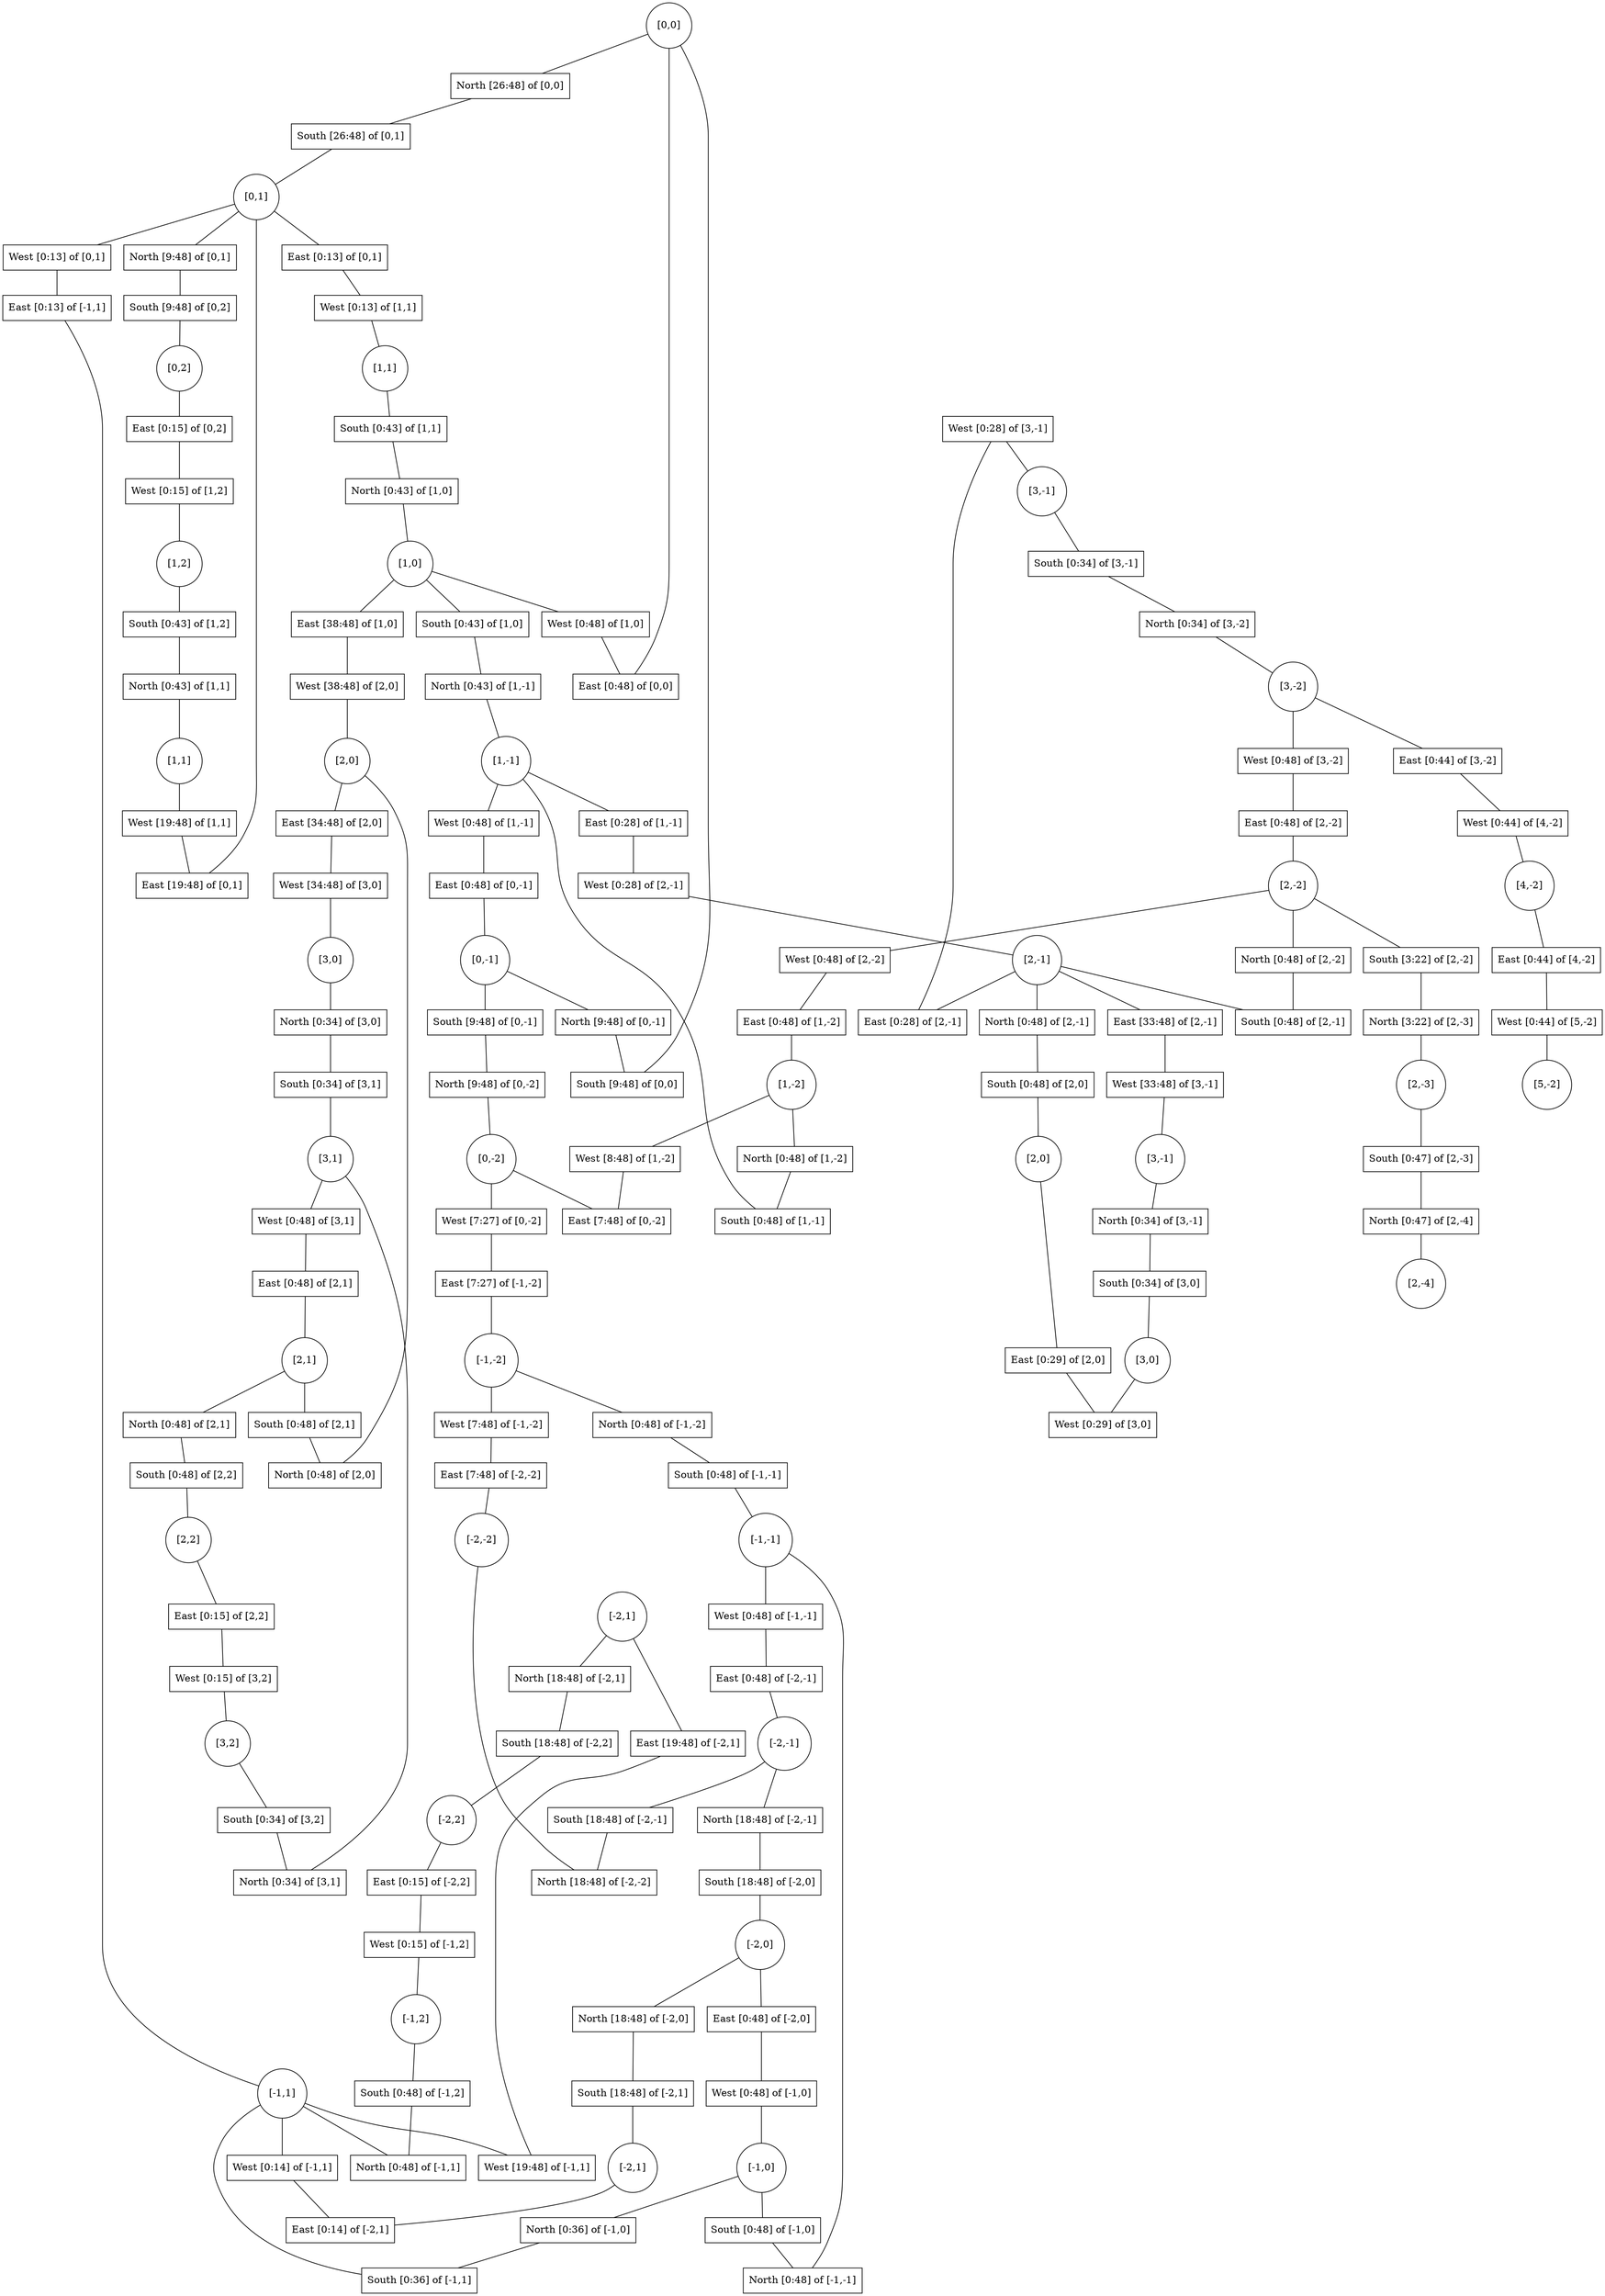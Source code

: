 graph G {
	node [shape="circle"]
	0[label="[0,0]"]
	1[label="North [26:48] of [0,0]",shape="box"]
	2[label="East [0:48] of [0,0]",shape="box"]
	3[label="South [9:48] of [0,0]",shape="box"]
	4[label="North [9:48] of [0,1]",shape="box"]
	5[label="East [19:48] of [0,1]",shape="box"]
	6[label="South [26:48] of [0,1]",shape="box"]
	7[label="West [0:13] of [0,1]",shape="box"]
	8[label="[0,1]"]
	9[label="East [0:13] of [0,1]",shape="box"]
	10[label="North [0:48] of [-1,1]",shape="box"]
	11[label="East [0:13] of [-1,1]",shape="box"]
	12[label="South [0:36] of [-1,1]",shape="box"]
	13[label="West [19:48] of [-1,1]",shape="box"]
	14[label="[-1,1]"]
	15[label="West [0:14] of [-1,1]",shape="box"]
	16[label="North [18:48] of [-2,1]",shape="box"]
	17[label="East [19:48] of [-2,1]",shape="box"]
	18[label="East [0:14] of [-2,1]",shape="box"]
	19[label="South [18:48] of [-2,1]",shape="box"]
	20[label="[-2,1]"]
	21[label="East [0:15] of [-2,2]",shape="box"]
	22[label="South [18:48] of [-2,2]",shape="box"]
	23[label="[-2,2]"]
	24[label="South [0:48] of [-1,2]",shape="box"]
	25[label="West [0:15] of [-1,2]",shape="box"]
	26[label="[-1,2]"]
	27[label="North [0:43] of [1,1]",shape="box"]
	28[label="South [0:43] of [1,1]",shape="box"]
	29[label="West [19:48] of [1,1]",shape="box"]
	30[label="West [0:13] of [1,1]",shape="box"]
	31[label="[1,1]"]
	32[label="North [0:43] of [1,0]",shape="box"]
	33[label="East [38:48] of [1,0]",shape="box"]
	34[label="South [0:43] of [1,0]",shape="box"]
	35[label="West [0:48] of [1,0]",shape="box"]
	36[label="[1,0]"]
	37[label="North [0:48] of [2,0]",shape="box"]
	38[label="East [34:48] of [2,0]",shape="box"]
	39[label="West [38:48] of [2,0]",shape="box"]
	40[label="[2,0]"]
	41[label="North [0:43] of [1,-1]",shape="box"]
	42[label="East [0:28] of [1,-1]",shape="box"]
	43[label="South [0:48] of [1,-1]",shape="box"]
	44[label="West [0:48] of [1,-1]",shape="box"]
	45[label="[1,-1]"]
	46[label="North [9:48] of [0,-1]",shape="box"]
	47[label="East [0:48] of [0,-1]",shape="box"]
	48[label="South [9:48] of [0,-1]",shape="box"]
	49[label="[0,-1]"]
	50[label="North [9:48] of [0,-2]",shape="box"]
	51[label="East [7:48] of [0,-2]",shape="box"]
	52[label="[0,-2]"]
	53[label="West [7:27] of [0,-2]",shape="box"]
	54[label="North [0:48] of [-1,-2]",shape="box"]
	55[label="East [7:27] of [-1,-2]",shape="box"]
	56[label="West [7:48] of [-1,-2]",shape="box"]
	57[label="[-1,-2]"]
	58[label="North [18:48] of [-2,-2]",shape="box"]
	59[label="East [7:48] of [-2,-2]",shape="box"]
	60[label="[-2,-2]"]
	61[label="North [0:48] of [-1,-1]",shape="box"]
	62[label="South [0:48] of [-1,-1]",shape="box"]
	63[label="West [0:48] of [-1,-1]",shape="box"]
	64[label="[-1,-1]"]
	65[label="North [18:48] of [-2,-1]",shape="box"]
	66[label="East [0:48] of [-2,-1]",shape="box"]
	67[label="South [18:48] of [-2,-1]",shape="box"]
	68[label="[-2,-1]"]
	69[label="North [18:48] of [-2,0]",shape="box"]
	70[label="East [0:48] of [-2,0]",shape="box"]
	71[label="South [18:48] of [-2,0]",shape="box"]
	72[label="[-2,0]"]
	73[label="North [0:36] of [-1,0]",shape="box"]
	74[label="South [0:48] of [-1,0]",shape="box"]
	75[label="West [0:48] of [-1,0]",shape="box"]
	76[label="[-1,0]"]
	77[label="[-2,1]"]
	78[label="East [0:15] of [0,2]",shape="box"]
	79[label="South [9:48] of [0,2]",shape="box"]
	80[label="[0,2]"]
	81[label="South [0:43] of [1,2]",shape="box"]
	82[label="West [0:15] of [1,2]",shape="box"]
	83[label="[1,2]"]
	84[label="[1,1]"]
	85[label="North [0:34] of [3,0]",shape="box"]
	86[label="West [34:48] of [3,0]",shape="box"]
	87[label="[3,0]"]
	88[label="North [0:34] of [3,1]",shape="box"]
	89[label="South [0:34] of [3,1]",shape="box"]
	90[label="West [0:48] of [3,1]",shape="box"]
	91[label="[3,1]"]
	92[label="North [0:48] of [2,1]",shape="box"]
	93[label="East [0:48] of [2,1]",shape="box"]
	94[label="South [0:48] of [2,1]",shape="box"]
	95[label="[2,1]"]
	96[label="East [0:15] of [2,2]",shape="box"]
	97[label="South [0:48] of [2,2]",shape="box"]
	98[label="[2,2]"]
	99[label="South [0:34] of [3,2]",shape="box"]
	100[label="West [0:15] of [3,2]",shape="box"]
	101[label="[3,2]"]
	102[label="North [0:48] of [2,-1]",shape="box"]
	103[label="East [33:48] of [2,-1]",shape="box"]
	104[label="South [0:48] of [2,-1]",shape="box"]
	105[label="West [0:28] of [2,-1]",shape="box"]
	106[label="[2,-1]"]
	107[label="East [0:28] of [2,-1]",shape="box"]
	108[label="North [0:34] of [3,-1]",shape="box"]
	109[label="South [0:34] of [3,-1]",shape="box"]
	110[label="West [33:48] of [3,-1]",shape="box"]
	111[label="West [0:28] of [3,-1]",shape="box"]
	112[label="[3,-1]"]
	113[label="South [0:34] of [3,0]",shape="box"]
	114[label="West [0:29] of [3,0]",shape="box"]
	115[label="[3,0]"]
	116[label="East [0:29] of [2,0]",shape="box"]
	117[label="South [0:48] of [2,0]",shape="box"]
	118[label="[2,0]"]
	119[label="[3,-1]"]
	120[label="North [0:34] of [3,-2]",shape="box"]
	121[label="East [0:44] of [3,-2]",shape="box"]
	122[label="West [0:48] of [3,-2]",shape="box"]
	123[label="[3,-2]"]
	124[label="North [0:48] of [2,-2]",shape="box"]
	125[label="East [0:48] of [2,-2]",shape="box"]
	126[label="South [3:22] of [2,-2]",shape="box"]
	127[label="West [0:48] of [2,-2]",shape="box"]
	128[label="[2,-2]"]
	129[label="North [3:22] of [2,-3]",shape="box"]
	130[label="South [0:47] of [2,-3]",shape="box"]
	131[label="[2,-3]"]
	132[label="North [0:47] of [2,-4]",shape="box"]
	133[label="[2,-4]"]
	134[label="North [0:48] of [1,-2]",shape="box"]
	135[label="East [0:48] of [1,-2]",shape="box"]
	136[label="West [8:48] of [1,-2]",shape="box"]
	137[label="[1,-2]"]
	138[label="East [0:44] of [4,-2]",shape="box"]
	139[label="West [0:44] of [4,-2]",shape="box"]
	140[label="[4,-2]"]
	141[label="West [0:44] of [5,-2]",shape="box"]
	142[label="[5,-2]"]
	0 -- 1
	0 -- 2
	0 -- 3
	1 -- 6
	6 -- 8
	8 -- 4
	8 -- 5
	8 -- 7
	7 -- 11
	11 -- 14
	14 -- 10
	14 -- 12
	14 -- 13
	14 -- 15
	15 -- 18
	17 -- 13
	20 -- 16
	20 -- 17
	16 -- 22
	22 -- 23
	23 -- 21
	21 -- 25
	25 -- 26
	26 -- 24
	24 -- 10
	8 -- 9
	9 -- 30
	30 -- 31
	31 -- 28
	29 -- 5
	28 -- 32
	32 -- 36
	36 -- 33
	36 -- 34
	36 -- 35
	35 -- 2
	33 -- 39
	39 -- 40
	40 -- 37
	40 -- 38
	34 -- 41
	41 -- 45
	45 -- 42
	45 -- 43
	45 -- 44
	44 -- 47
	47 -- 49
	49 -- 46
	46 -- 3
	49 -- 48
	48 -- 50
	50 -- 52
	52 -- 51
	52 -- 53
	53 -- 55
	55 -- 57
	57 -- 54
	57 -- 56
	56 -- 59
	59 -- 60
	60 -- 58
	54 -- 62
	62 -- 64
	64 -- 61
	64 -- 63
	63 -- 66
	66 -- 68
	68 -- 65
	68 -- 67
	67 -- 58
	65 -- 71
	71 -- 72
	72 -- 69
	72 -- 70
	70 -- 75
	75 -- 76
	76 -- 73
	73 -- 12
	76 -- 74
	74 -- 61
	69 -- 19
	19 -- 77
	77 -- 18
	4 -- 79
	79 -- 80
	80 -- 78
	78 -- 82
	82 -- 83
	83 -- 81
	81 -- 27
	27 -- 84
	84 -- 29
	38 -- 86
	86 -- 87
	87 -- 85
	85 -- 89
	89 -- 91
	91 -- 88
	91 -- 90
	90 -- 93
	93 -- 95
	95 -- 92
	95 -- 94
	94 -- 37
	92 -- 97
	97 -- 98
	98 -- 96
	96 -- 100
	100 -- 101
	101 -- 99
	99 -- 88
	42 -- 105
	105 -- 106
	106 -- 102
	106 -- 103
	106 -- 104
	106 -- 107
	103 -- 110
	110 -- 112
	112 -- 108
	111 -- 107
	108 -- 113
	113 -- 115
	115 -- 114
	102 -- 117
	117 -- 118
	118 -- 116
	116 -- 114
	111 -- 119
	119 -- 109
	109 -- 120
	120 -- 123
	123 -- 121
	123 -- 122
	122 -- 125
	125 -- 128
	128 -- 124
	124 -- 104
	128 -- 126
	128 -- 127
	126 -- 129
	129 -- 131
	131 -- 130
	130 -- 132
	132 -- 133
	127 -- 135
	135 -- 137
	137 -- 134
	134 -- 43
	137 -- 136
	136 -- 51
	121 -- 139
	139 -- 140
	140 -- 138
	138 -- 141
	141 -- 142
}
